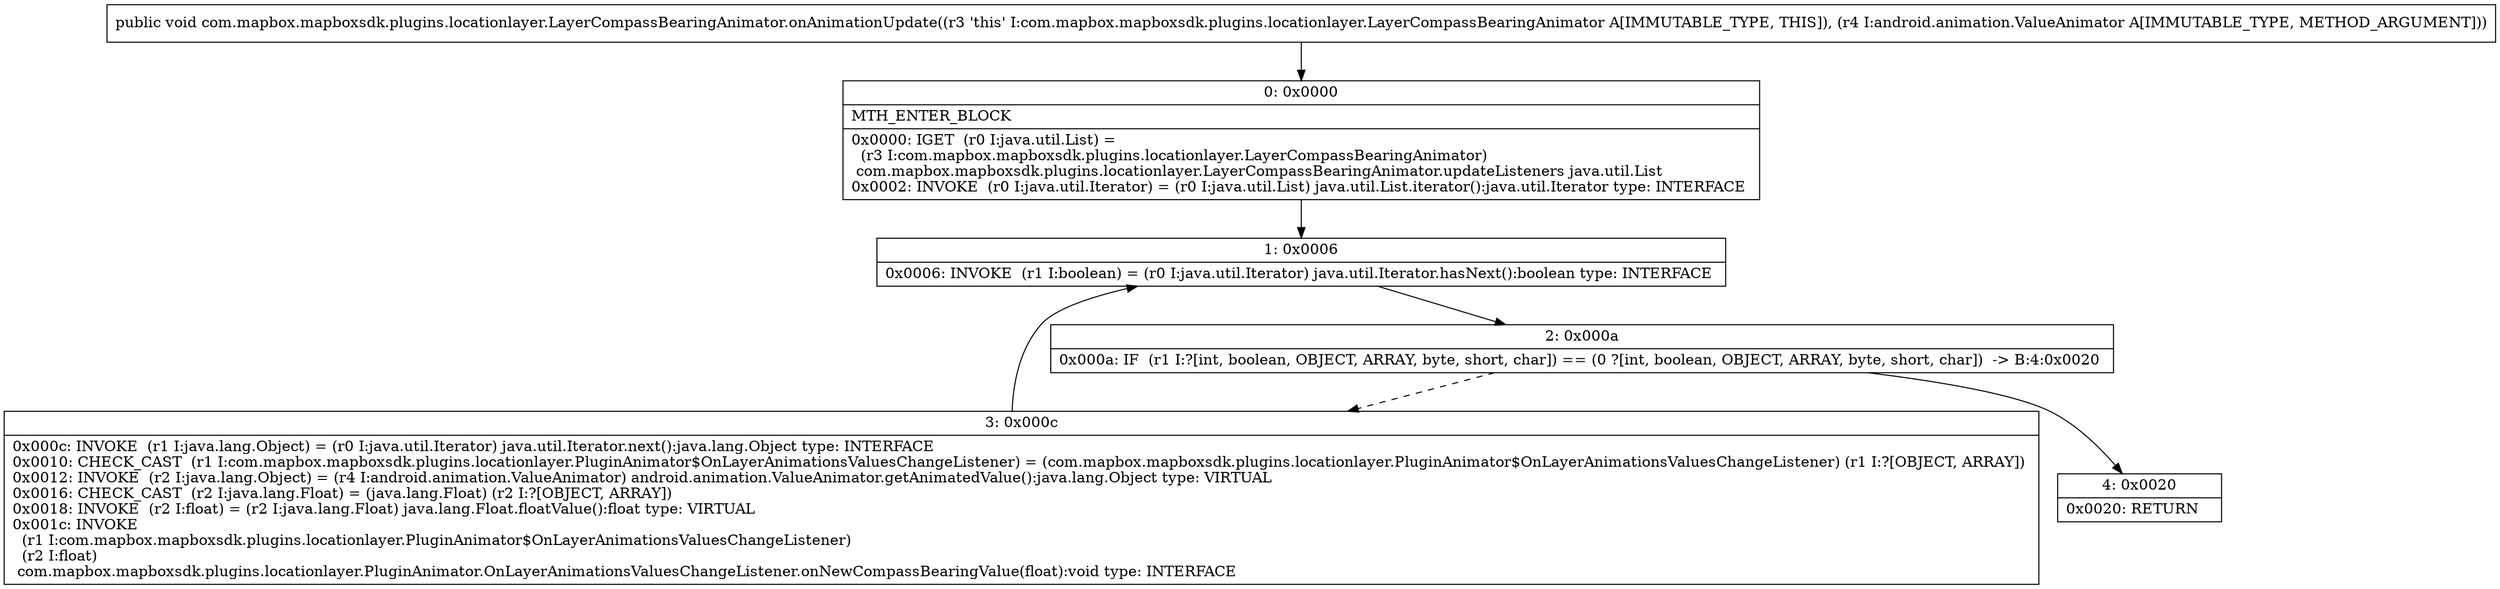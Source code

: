 digraph "CFG forcom.mapbox.mapboxsdk.plugins.locationlayer.LayerCompassBearingAnimator.onAnimationUpdate(Landroid\/animation\/ValueAnimator;)V" {
Node_0 [shape=record,label="{0\:\ 0x0000|MTH_ENTER_BLOCK\l|0x0000: IGET  (r0 I:java.util.List) = \l  (r3 I:com.mapbox.mapboxsdk.plugins.locationlayer.LayerCompassBearingAnimator)\l com.mapbox.mapboxsdk.plugins.locationlayer.LayerCompassBearingAnimator.updateListeners java.util.List \l0x0002: INVOKE  (r0 I:java.util.Iterator) = (r0 I:java.util.List) java.util.List.iterator():java.util.Iterator type: INTERFACE \l}"];
Node_1 [shape=record,label="{1\:\ 0x0006|0x0006: INVOKE  (r1 I:boolean) = (r0 I:java.util.Iterator) java.util.Iterator.hasNext():boolean type: INTERFACE \l}"];
Node_2 [shape=record,label="{2\:\ 0x000a|0x000a: IF  (r1 I:?[int, boolean, OBJECT, ARRAY, byte, short, char]) == (0 ?[int, boolean, OBJECT, ARRAY, byte, short, char])  \-\> B:4:0x0020 \l}"];
Node_3 [shape=record,label="{3\:\ 0x000c|0x000c: INVOKE  (r1 I:java.lang.Object) = (r0 I:java.util.Iterator) java.util.Iterator.next():java.lang.Object type: INTERFACE \l0x0010: CHECK_CAST  (r1 I:com.mapbox.mapboxsdk.plugins.locationlayer.PluginAnimator$OnLayerAnimationsValuesChangeListener) = (com.mapbox.mapboxsdk.plugins.locationlayer.PluginAnimator$OnLayerAnimationsValuesChangeListener) (r1 I:?[OBJECT, ARRAY]) \l0x0012: INVOKE  (r2 I:java.lang.Object) = (r4 I:android.animation.ValueAnimator) android.animation.ValueAnimator.getAnimatedValue():java.lang.Object type: VIRTUAL \l0x0016: CHECK_CAST  (r2 I:java.lang.Float) = (java.lang.Float) (r2 I:?[OBJECT, ARRAY]) \l0x0018: INVOKE  (r2 I:float) = (r2 I:java.lang.Float) java.lang.Float.floatValue():float type: VIRTUAL \l0x001c: INVOKE  \l  (r1 I:com.mapbox.mapboxsdk.plugins.locationlayer.PluginAnimator$OnLayerAnimationsValuesChangeListener)\l  (r2 I:float)\l com.mapbox.mapboxsdk.plugins.locationlayer.PluginAnimator.OnLayerAnimationsValuesChangeListener.onNewCompassBearingValue(float):void type: INTERFACE \l}"];
Node_4 [shape=record,label="{4\:\ 0x0020|0x0020: RETURN   \l}"];
MethodNode[shape=record,label="{public void com.mapbox.mapboxsdk.plugins.locationlayer.LayerCompassBearingAnimator.onAnimationUpdate((r3 'this' I:com.mapbox.mapboxsdk.plugins.locationlayer.LayerCompassBearingAnimator A[IMMUTABLE_TYPE, THIS]), (r4 I:android.animation.ValueAnimator A[IMMUTABLE_TYPE, METHOD_ARGUMENT])) }"];
MethodNode -> Node_0;
Node_0 -> Node_1;
Node_1 -> Node_2;
Node_2 -> Node_3[style=dashed];
Node_2 -> Node_4;
Node_3 -> Node_1;
}

